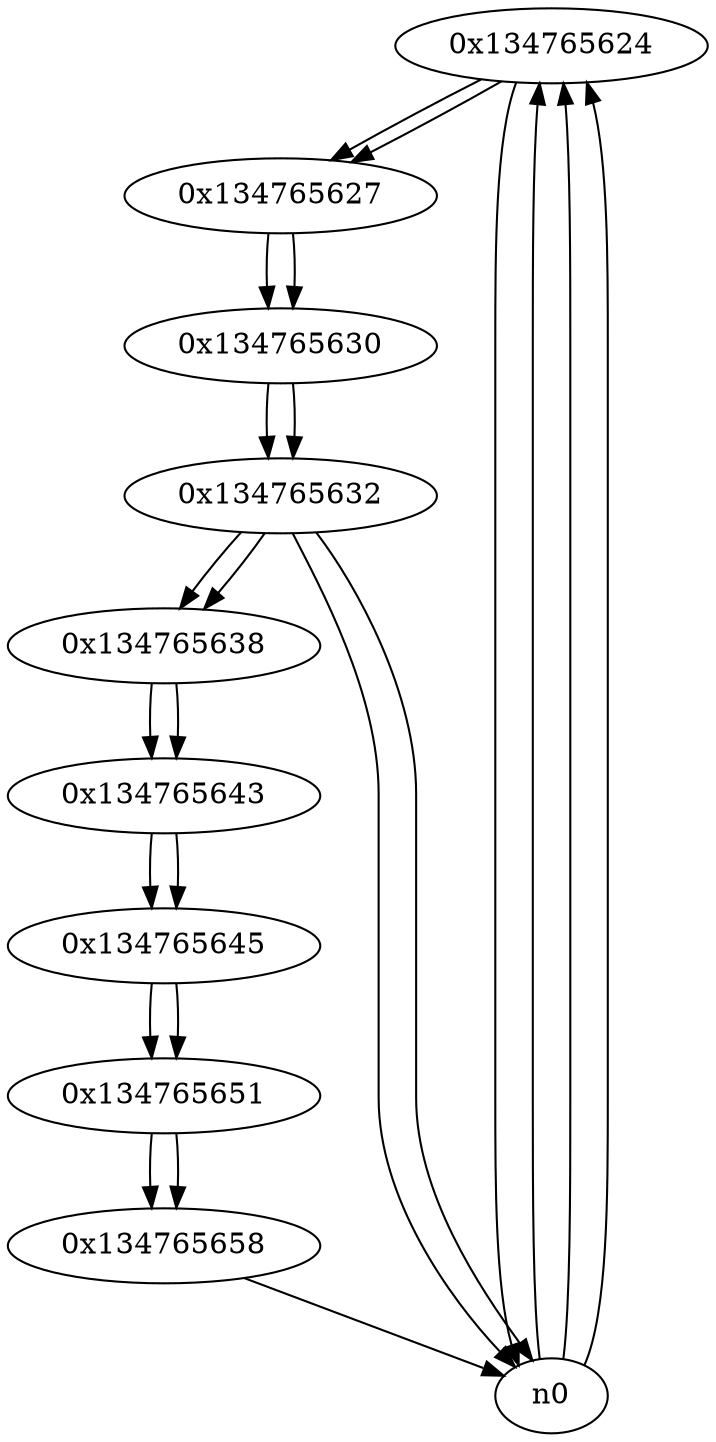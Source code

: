 digraph G{
/* nodes */
  n1 [label="0x134765624"]
  n2 [label="0x134765627"]
  n3 [label="0x134765630"]
  n4 [label="0x134765632"]
  n5 [label="0x134765638"]
  n6 [label="0x134765643"]
  n7 [label="0x134765645"]
  n8 [label="0x134765651"]
  n9 [label="0x134765658"]
/* edges */
n1 -> n2;
n1 -> n0;
n0 -> n1;
n0 -> n1;
n0 -> n1;
n2 -> n3;
n1 -> n2;
n3 -> n4;
n2 -> n3;
n4 -> n0;
n4 -> n5;
n4 -> n0;
n3 -> n4;
n5 -> n6;
n4 -> n5;
n6 -> n7;
n5 -> n6;
n7 -> n8;
n6 -> n7;
n8 -> n9;
n7 -> n8;
n9 -> n0;
n8 -> n9;
}

